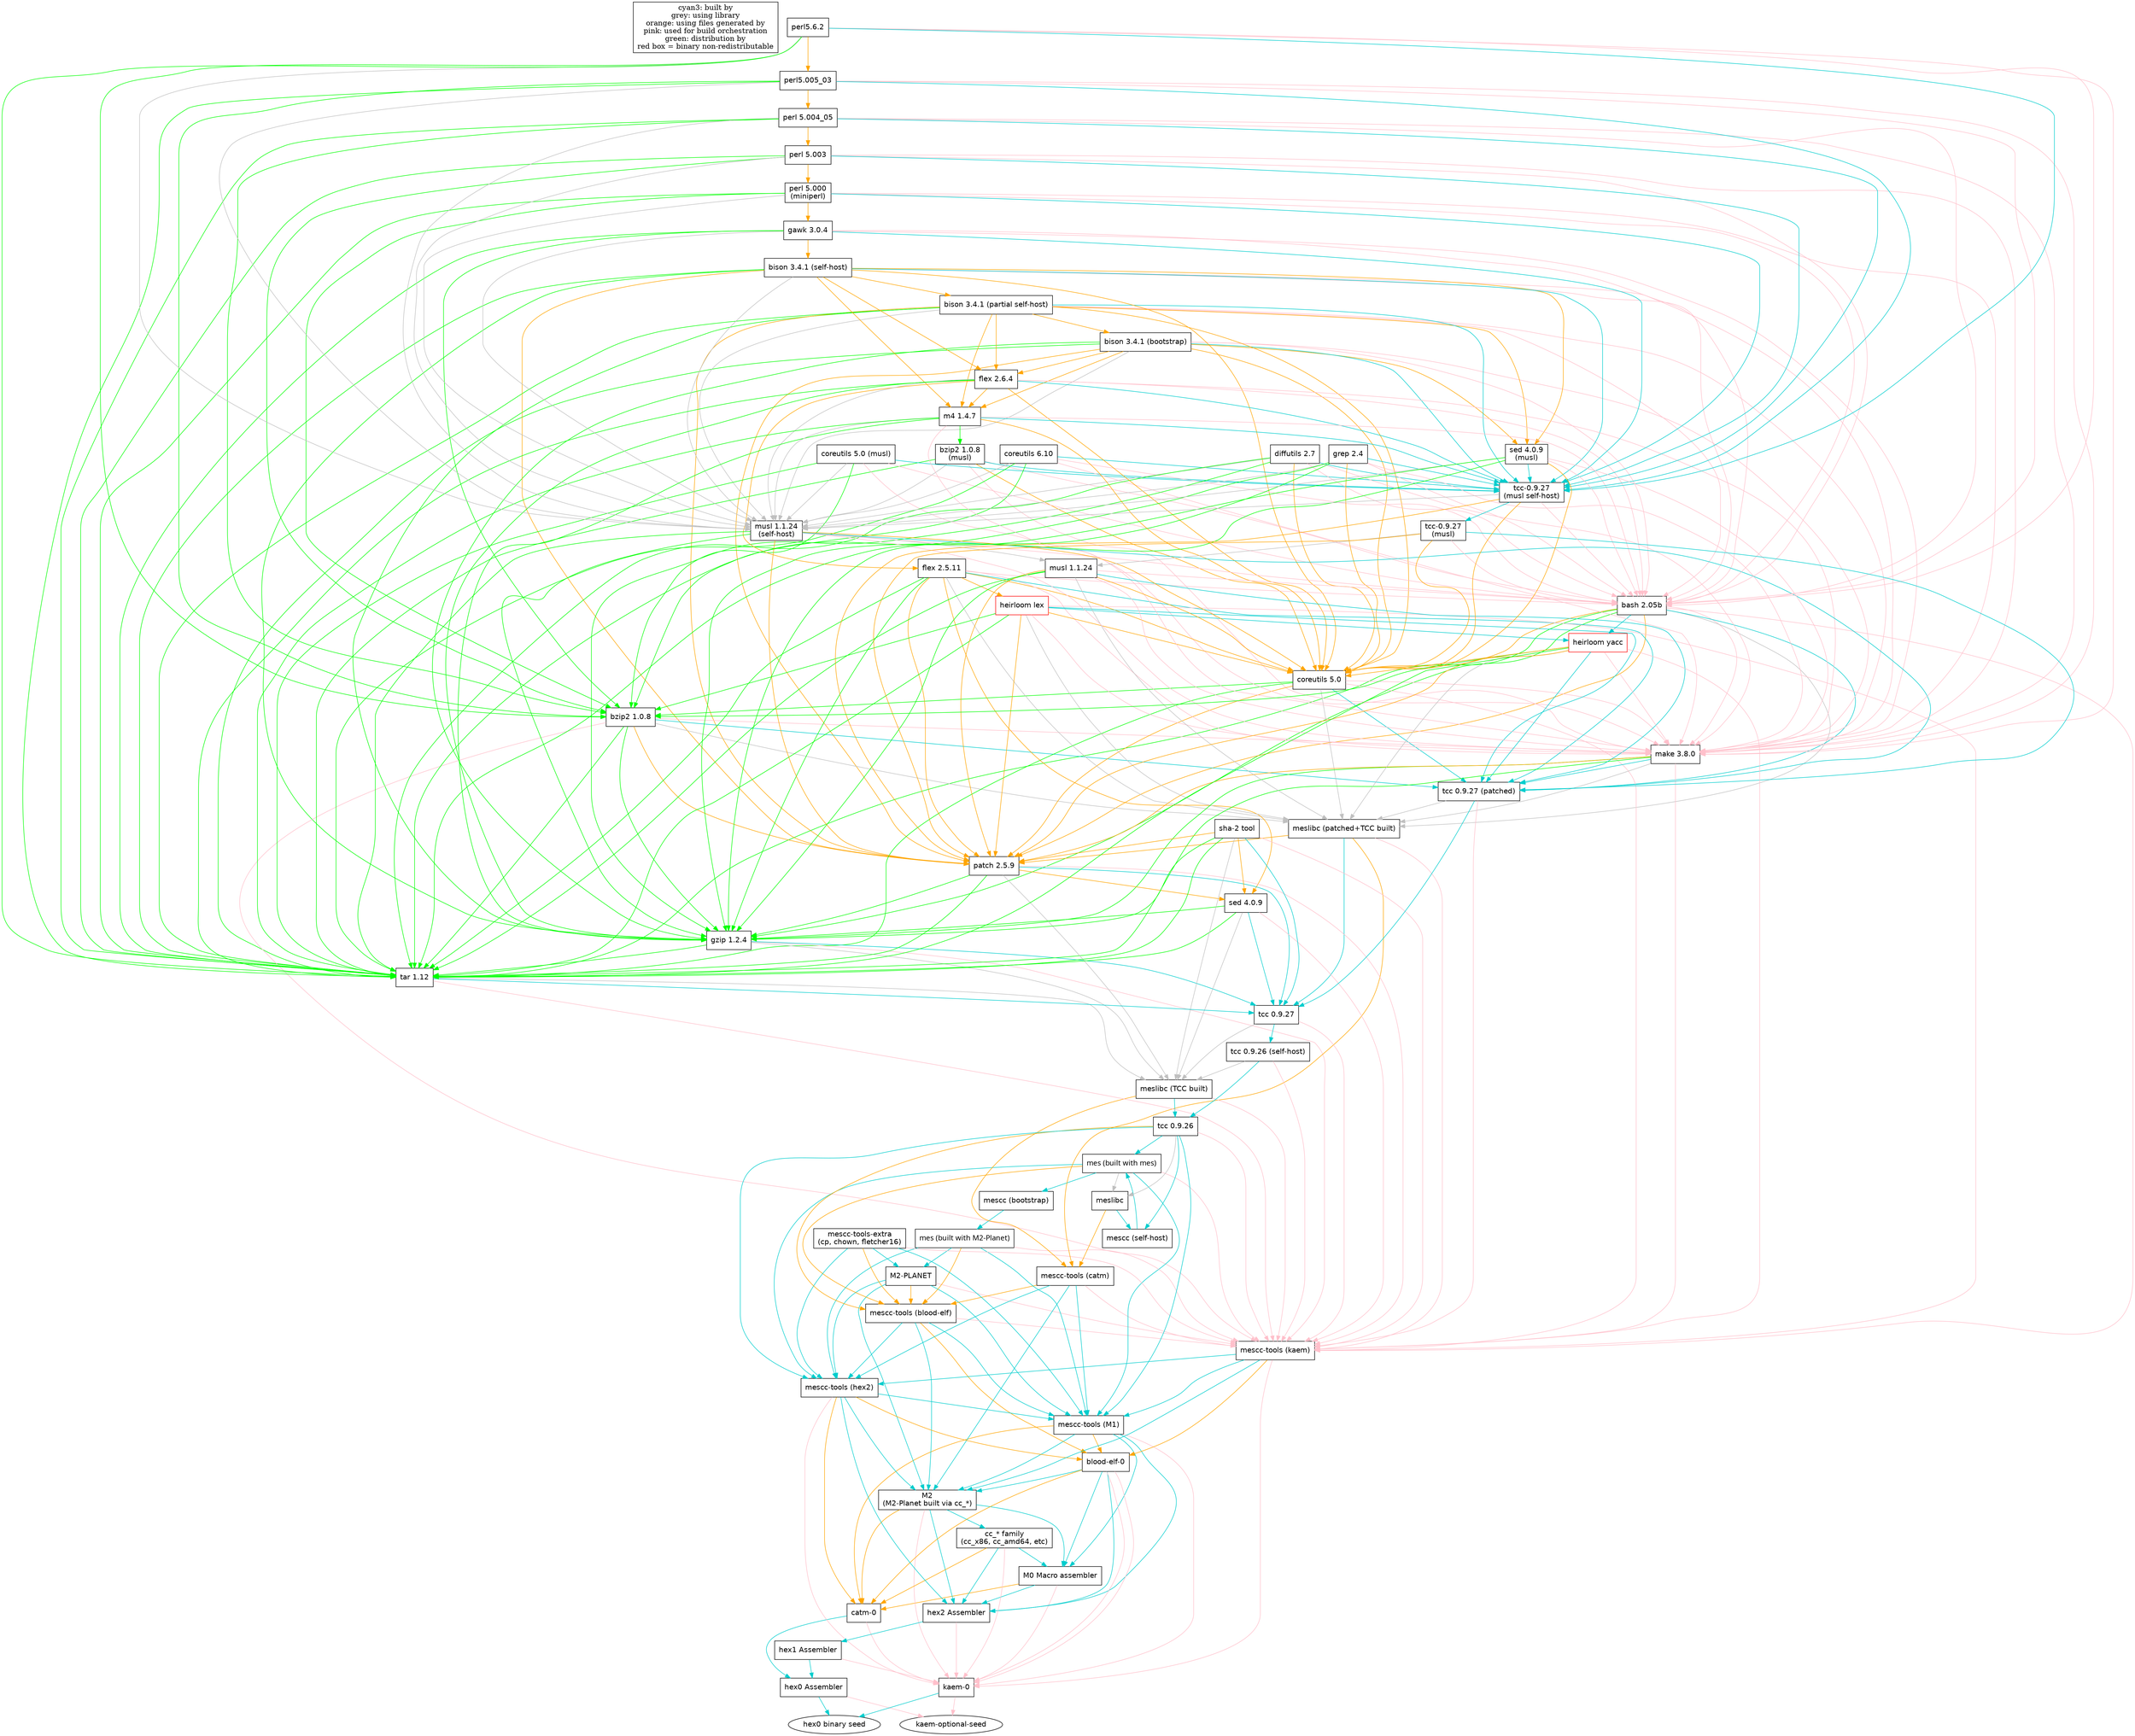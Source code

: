 digraph "live-bootstrap" {
	"NULL"  [label = "cyan3: built by\ngrey: using library\norange: using files generated by\npink: used for build orchestration\ngreen: distribution by\nred box = binary non-redistributable", shape = box];

	# boxes of software
	"M0-Macro" [label = "M0 Macro assembler", shape = box, fontname = Helvetica];
	"M1" [label = "mescc-tools (M1)", shape = box, fontname = Helvetica];
	"M2" [label = "M2\n(M2-Planet built via cc_*)", shape = box, fontname = Helvetica];
	"M2-Planet" [label = "M2-PLANET", shape = box, fontname = Helvetica];
	"bash" [label = "bash 2.05b", shape=box, fontname=Helvetica];
	"bison0" [label = "bison 3.4.1 (bootstrap)", shape=box, fontname=Helvetica];
	"bison1" [label = "bison 3.4.1 (partial self-host)", shape=box, fontname=Helvetica];
	"bison2" [label = "bison 3.4.1 (self-host)", shape=box, fontname=Helvetica];
	"blood-elf" [label = "mescc-tools (blood-elf)", shape = box, fontname = Helvetica];
	"blood-elf-0" [label = "blood-elf-0", shape = box, fontname = Helvetica];
	"bzip2" [label = "bzip2 1.0.8", shape=box, fontname=Helvetica];
	"bzip2-musl" [label = "bzip2 1.0.8\n(musl)", shape=box, fontname=Helvetica];
	"catm" [label = "mescc-tools (catm)", shape = box, fontname = Helvetica];
	"catm-0" [label = "catm-0", shape = box, fontname = Helvetica];
	"cc_*" [label = "cc_* family\n(cc_x86, cc_amd64, etc)", shape = box, fontname = Helvetica];
	"coreutils5" [label = "coreutils 5.0", shape=box, fontname=Helvetica];
	"coreutils5-musl" [label = "coreutils 5.0 (musl)", shape=box, fontname=Helvetica];
	"coreutils6" [label = "coreutils 6.10", shape=box, fontname=Helvetica];
	"diffutils" [label = "diffutils 2.7", shape=box, fontname=Helvetica];
	"flex" [label = "flex 2.6.4", shape=box, fontname=Helvetica];
	"flex0" [label = "flex 2.5.11", shape=box, fontname=Helvetica];
	"gawk" [label = "gawk 3.0.4", shape=box, fontname=Helvetica];
	"grep" [label = "grep 2.4", shape=box, fontname=Helvetica];
	"gzip" [label = "gzip 1.2.4", shape=box, fontname=Helvetica];
	"hex0-assembler" [label = "hex0 Assembler", shape = box, fontname = Helvetica];
	"hex0-seed" [label = "hex0 binary seed", fontname = Helvetica];
	"hex1-assembler" [label = "hex1 Assembler", shape = box, fontname = Helvetica];
	"hex2" [label = "mescc-tools (hex2)", shape = box, fontname = Helvetica];
	"hex2-assembler" [label = "hex2 Assembler", shape = box, fontname = Helvetica];
	"kaem" [label = "mescc-tools (kaem)", shape = box, fontname = Helvetica];
	"kaem-0" [label = "kaem-0", shape=box, fontname = Helvetica];
	"kaem-optional-seed" [label = "kaem-optional-seed", fontname = Helvetica];
	"lex" [label = "heirloom lex", shape=box, fontname=Helvetica, color=red];
	"m4" [label = "m4 1.4.7", shape=box, fontname=Helvetica];
	"make" [label = "make 3.8.0", shape=box, fontname=Helvetica];
	"mes" [label = "mes (built with mes)", shape = box, fontname = Helventica];
	"mes-m2" [label = "mes (built with M2-Planet)", shape = box, fontname = Helventica];
	"mescc" [label = "mescc (self-host)", shape = box, fontname = Helvetica];
	"mescc-0" [label = "mescc (bootstrap)", shape = box, fontname = Helvetica];
	"mescc-tools-extra" [label = "mescc-tools-extra\n(cp, chown, fletcher16)", shape=box, fontname=Helvetica];
	"meslibc" [label = "meslibc", shape = box, fontname = Helvetica];
	"meslibc-patch" [label = "meslibc (patched+TCC built)", shape = box, fontname = Helvetica];
	"meslibc-tcc" [label = "meslibc (TCC built)", shape = box, fontname = Helvetica];
	"musl1" [label = "musl 1.1.24", shape=box, fontname=Helvetica];
	"musl2" [label = "musl 1.1.24\n(self-host)", shape=box, fontname=Helvetica];
	"patch" [label = "patch 2.5.9", shape=box, fontname=Helvetica];
	"perl0" [label = "perl 5.000\n(miniperl)", shape=box, fontname=Helvetica];
	"perl1" [label = "perl 5.003", shape=box, fontname=Helvetica];
	"perl2" [label = "perl 5.004_05", shape=box, fontname=Helvetica];
	"perl3" [label = "perl5.005_03", shape=box, fontname=Helvetica];
	"perl4" [label = "perl5.6.2", shape=box, fontname=Helvetica];
	"sed" [label = "sed 4.0.9", shape=box, fontname=Helvetica];
	"sed-musl" [label = "sed 4.0.9\n(musl)", shape=box, fontname=Helvetica];
	"sha-2" [label = "sha-2 tool", shape=box, fontname=Helvetica];
	"tar" [label = "tar 1.12", shape=box, fontname=Helvetica];
	"tcc 0.9.26" [label = "tcc 0.9.26 (self-host)", shape = box, fontname = Helvetica];
	"tcc 0.9.26-0" [label = "tcc 0.9.26", shape = box, fontname = Helvetica];
	"tcc" [label = "tcc 0.9.27", shape = box, fontname = Helvetica];
	"tcc-musl0" [label = "tcc-0.9.27\n(musl)", shape = box, fontname = Helvetica];
	"tcc-musl1" [label = "tcc-0.9.27\n(musl self-host)", shape = box, fontname = Helvetica];
	"tcc-patch" [label = "tcc 0.9.27 (patched)", shape = box, fontname = Helvetica];
	"yacc" [label = "heirloom yacc", shape=box, fontname=Helvetica, color=red];

	subgraph "stage0-posix" {
	# Step 0a
	"hex0-assembler" -> "hex0-seed" [color = cyan3];
	"hex0-assembler" -> "kaem-optional-seed" [color = pink];
	# Step 0b
	"kaem-0" -> "hex0-seed" [color = cyan3];
	"kaem-0" -> "kaem-optional-seed" [color = pink];
	# Step 1a
	"hex1-assembler" -> "hex0-assembler" [color = cyan3];
	"hex1-assembler" -> "kaem-0" [color = pink];
	# Step 1b
	"catm-0" -> "hex0-assembler" [color = cyan3];
	"catm-0" -> "kaem-0" [color = pink];
	# Step 2
	"hex2-assembler" -> "kaem-0" [color = pink];
	"hex2-assembler" -> "hex1-assembler" [color = cyan3];
	# Step 3
	"M0-Macro" -> "catm-0" [color = orange];
	"M0-Macro" -> "hex2-assembler" [color = cyan3];
	"M0-Macro" -> "kaem-0" [color = pink];
	# Step 4
	"cc_*" -> "M0-Macro" [color = cyan3];
	"cc_*" -> "catm-0" [color = orange];
	"cc_*" -> "hex2-assembler" [color = cyan3];
	"cc_*" -> "kaem-0" [color = pink];
	# Step 5
	"M2" -> "cc_*" [color = cyan3];
	"M2" -> "catm-0" [color = orange];
	"M2" -> "M0-Macro" [color = cyan3];
	"M2" -> "hex2-assembler" [color = cyan3];
	"M2" -> "kaem-0" [color = pink];
	# Step 6
	"blood-elf-0" -> "M2" [color = cyan3];
	"blood-elf-0" -> "catm-0" [color = orange];
	"blood-elf-0" -> "M0-Macro" [color = cyan3];
	"blood-elf-0" -> "kaem-0" [color = pink];
	"blood-elf-0" -> "hex2-assembler" [color = cyan3];
	"blood-elf-0" -> "kaem-0" [color = pink];
	# Step 7
	"M1" -> "M2" [color = cyan3];
	"M1" -> "blood-elf-0" [color = orange];
	"M1" -> "catm-0" [color = orange];
	"M1" -> "M0-Macro" [color = cyan3];
	"M1" -> "hex2-assembler" [color = cyan3];
	"M1" -> "kaem-0" [color = pink];
	# Step 8
	"hex2" -> "M2" [color = cyan3];
	"hex2" -> "blood-elf-0" [color = orange];
	"hex2" -> "M1" [color = cyan3];
	"hex2" -> "catm-0" [color = orange];
	"hex2" -> "hex2-assembler" [color = cyan3];
	"hex2" -> "kaem-0" [color = pink];
	# Step 9
	"kaem" -> "M2" [color = cyan3];
	"kaem" -> "blood-elf-0" [color = orange];
	"kaem" -> "M1" [color = cyan3];
	"kaem" -> "hex2" [color = cyan3];
	"kaem" -> "kaem-0" [color = pink];
	# Step 10
	"blood-elf" -> "M2" [color = cyan3];
	"blood-elf" -> "blood-elf-0" [color = orange];
	"blood-elf" -> "M1" [color = cyan3];
	"blood-elf" -> "hex2" [color = cyan3];
	"blood-elf" -> "kaem" [color = pink];
	# Step 11
	"catm" -> "M2" [color = cyan3];
	"catm" -> "blood-elf" [color = orange];
	"catm" -> "M1" [color = cyan3];
	"catm" -> "hex2" [color = cyan3];
	"catm" -> "kaem" [color = pink];
	# Step 12
	"M2-Planet" -> "M2" [color = cyan3];
	"M2-Planet" -> "blood-elf" [color = orange];
	"M2-Planet" -> "M1" [color = cyan3];
	"M2-Planet" -> "hex2" [color = cyan3];
	"M2-Planet" -> "kaem" [color = pink];

	# Step 13
	"mes-m2" -> "M2-Planet" [color = cyan3];
	"mes-m2" -> "blood-elf" [color = orange];
	"mes-m2" -> "M1" [color = cyan3];
	"mes-m2" -> "hex2" [color = cyan3];
	"mes-m2" -> "kaem" [color = pink];
	}

	subgraph extra {
	"mescc-tools-extra" -> "M1" [color = cyan3];
	"mescc-tools-extra" -> "M2-Planet" [color=cyan3];
	"mescc-tools-extra" -> "blood-elf" [color = orange];
	"mescc-tools-extra" -> "hex2" [color = cyan3];
	"mescc-tools-extra" -> "kaem" [color = pink];
	}

	# AFTER is done here

	subgraph mes {
	"mescc-0" -> "mes-m2" [color = cyan3];

	"meslibc" -> "mescc" [color = cyan3];
	"meslibc" -> "catm" [color = orange];

	"mes" -> "M1" [color = cyan3];
	"mes" -> "blood-elf" [color = orange];
	"mes" -> "hex2" [color = cyan3];
	"mes" -> "kaem" [color = pink];
	"mes" -> "mescc-0" [color = cyan3];
	"mes" -> "meslibc" [color = grey];

	"mescc" -> "mes" [color = cyan3];
	}

	subgraph "tinycc 0.9.26" {
	"tcc 0.9.26-0" -> "M1" [color = cyan3];
	"tcc 0.9.26-0" -> "blood-elf" [color = orange];
	"tcc 0.9.26-0" -> "hex2" [color = cyan3];
	"tcc 0.9.26-0" -> "kaem" [color = pink];
	"tcc 0.9.26-0" -> "mes" [color = cyan3];
	"tcc 0.9.26-0" -> "mescc" [color = cyan3];
	"tcc 0.9.26-0" -> "meslibc" [color = grey];

	"meslibc-tcc" -> "tcc 0.9.26-0" [color = cyan3];
	"meslibc-tcc" -> "catm" [color = orange];
	"meslibc-tcc" -> "kaem" [color = pink];

	"tcc 0.9.26" -> "tcc 0.9.26-0" [color = cyan3];
	"tcc 0.9.26" -> "kaem" [color = pink];
	"tcc 0.9.26" -> "meslibc-tcc" [color = grey];
	}

	subgraph "tinycc 0.9.27" {
	"tcc" -> "kaem" [color = pink];
	"tcc" -> "meslibc-tcc" [color = grey];
	"tcc" -> "tcc 0.9.26" [color = cyan3];
	}

	subgraph "tar 1.12" {
	"tar" -> "kaem" [color = pink];
	"tar" -> "meslibc-tcc" [color = grey];
	"tar" -> "tcc" [color = cyan3];
	}

	subgraph "gzip 1.2.4" {
	"gzip" -> "kaem" [color = pink];
	"gzip" -> "meslibc-tcc" [color = grey];
	"gzip" -> "tar" [color = green];
	"gzip" -> "tcc" [color = cyan3];
	}

	subgraph "sed 4.0.9" {
	"sed" -> "gzip" [color = green];
	"sed" -> "kaem" [color = pink];
	"sed" -> "meslibc-tcc" [color = grey];
	"sed" -> "tar" [color = green];
	"sed" -> "tcc" [color = cyan3];
	}

	subgraph "patch 2.5.9" {
	"patch" -> "gzip" [color = green];
	"patch" -> "kaem" [color = pink];
	"patch" -> "meslibc-tcc" [color = grey];
	"patch" -> "sed" [color = orange];
	"patch" -> "tar" [color = green];
	"patch" -> "tcc" [color = cyan3];
	}

	subgraph "sha-2" {
	"sha-2" -> "gzip" [color = green];
	"sha-2" -> "kaem" [color = pink];
	"sha-2" -> "meslibc-tcc" [color = grey];
	"sha-2" -> "patch" [color = orange];
	"sha-2" -> "sed" [color = orange];
	"sha-2" -> "tar" [color = green];
	"sha-2" -> "tcc" [color = cyan3];
	}

	# We Redo checksums using sha256sum here

	subgraph "patched mes-libc" {
	"meslibc-patch" -> "tcc" [color = cyan3];
	"meslibc-patch" -> "catm" [color = orange];
	"meslibc-patch" -> "patch" [color = orange];
	"meslibc-patch" -> "kaem" [color = pink];
	}

	subgraph "patched tcc" {
	"tcc-patch" -> "kaem" [color = pink];
	"tcc-patch" -> "meslibc-patch" [color = grey];
	"tcc-patch" -> "tcc" [color = cyan3];
	}

	subgraph "make 3.80" {
	"make" -> "gzip" [color = green];
	"make" -> "kaem" [color = pink];
	"make" -> "meslibc-patch" [color = grey];
	"make" -> "patch" [color = orange];
	"make" -> "tar" [color = green];
	"make" -> "tcc-patch" [color = cyan3];
	}

	subgraph "bzip2 1.0.8" {
	"bzip2" -> "gzip" [color = green];
	"bzip2" -> "kaem" [color = pink];
	"bzip2" -> "make" [color = pink];
	"bzip2" -> "meslibc-patch" [color = grey];
	"bzip2" -> "patch" [color = orange];
	"bzip2" -> "tar" [color = green];
	"bzip2" -> "tcc-patch" [color = cyan3];
	}

	subgraph "coreutils 5.0" {
	"coreutils5" -> "bzip2" [color = green];
	"coreutils5" -> "kaem" [color = pink];
	"coreutils5" -> "make" [color = pink];
	"coreutils5" -> "meslibc-patch" [color = grey];
	"coreutils5" -> "patch" [color = orange];
	"coreutils5" -> "tar" [color = green];
	"coreutils5" -> "tcc-patch" [color = cyan3];
	}

	subgraph "heirloom devtools" {
	"yacc" -> "bzip2" [color = green];
	"yacc" -> "coreutils5" [color = orange];
	"yacc" -> "kaem" [color = pink];
	"yacc" -> "make" [color = pink];
	"yacc" -> "meslibc-patch" [color = grey];
	"yacc" -> "patch" [color = orange];
	"yacc" -> "tar" [color = green];
	"yacc" -> "tcc-patch" [color = cyan3];

	"lex" -> "bzip2" [color = green];
	"lex" -> "coreutils5" [color = orange];
	"lex" -> "kaem" [color = pink];
	"lex" -> "make" [color = pink];
	"lex" -> "meslibc-patch" [color = grey];
	"lex" -> "patch" [color = orange];
	"lex" -> "tar" [color = green];
	"lex" -> "tcc-patch" [color = cyan3];
	"lex" -> "yacc" [color = cyan3];
	}

	subgraph "bash 2.05b" {
	"bash" -> "coreutils5" [color = orange];
	"bash" -> "gzip" [color = green];
	"bash" -> "kaem" [color = pink];
	"bash" -> "make" [color = pink];
	"bash" -> "meslibc-patch" [color = grey];
	"bash" -> "patch" [color = orange];
	"bash" -> "tar" [color = green];
	"bash" -> "tcc-patch" [color = cyan3];
	"bash" -> "yacc" [color = cyan3];
	}

	subgraph "flex 2.5.11" {
	"flex0" -> "bash" [color = pink];
	"flex0" -> "coreutils5" [color = orange];
	"flex0" -> "gzip" [color = green];
	"flex0" -> "lex" [color = orange];
	"flex0" -> "make" [color = pink];
	"flex0" -> "meslibc-patch" [color = grey];
	"flex0" -> "patch" [color = orange];
	"flex0" -> "sed" [color = orange];
	"flex0" -> "tar" [color = green];
	"flex0" -> "tcc-patch" [color = cyan3];
	}

	subgraph "musl 1.1.24" {
	"musl1" -> "bash" [color = pink];
	"musl1" -> "coreutils5" [color = orange];
	"musl1" -> "gzip" [color = green];
	"musl1" -> "make" [color = pink];
	"musl1" -> "meslibc-patch" [color = grey];
	"musl1" -> "patch" [color = orange];
	"musl1" -> "tar" [color = green];
	"musl1" -> "tcc-patch" [color = cyan3];
	}

	subgraph "tcc 0.9.27 (musl)" {
	"tcc-musl0" -> "bash" [color = pink];
	"tcc-musl0" -> "coreutils5" [color = orange];
	"tcc-musl0" -> "musl1" [color = grey];
	"tcc-musl0" -> "patch" [color = orange];
	"tcc-musl0" -> "tcc-patch" [color = cyan3];
	}

	subgraph "musl 1.1.24 (tcc-musl)" {
	"musl2" -> "bash" [color = pink];
	"musl2" -> "coreutils5" [color = orange];
	"musl2" -> "gzip" [color = green];
	"musl2" -> "make" [color = pink];
	"musl2" -> "musl1" [color = grey];
	"musl2" -> "patch" [color = orange];
	"musl2" -> "tar" [color = green];
	"musl2" -> "tcc-patch" [color = cyan3];
	}

	subgraph "tcc 0.9.27 (musl v2)" {
	"tcc-musl1" -> "bash" [color = pink];
	"tcc-musl1" -> "coreutils5" [color = orange];
	"tcc-musl1" -> "musl2" [color = grey];
	"tcc-musl1" -> "patch" [color = orange];
	"tcc-musl1" -> "tcc-musl0" [color = cyan3];
	}

	subgraph "sed 4.0.9" {
	"sed-musl" -> "bash" [color = pink];
	"sed-musl" -> "coreutils5" [color = orange];
	"sed-musl" -> "gzip" [color = green];
	"sed-musl" -> "make" [color = pink];
	"sed-musl" -> "musl2" [color = grey];
	"sed-musl" -> "tar" [color = green];
	"sed-musl" -> "tcc-musl1" [color = cyan3];
	}

	subgraph "bzip2 1.0.8" {
	"bzip2-musl" -> "bash" [color = pink];
	"bzip2-musl" -> "coreutils5" [color = orange];
	"bzip2-musl" -> "make" [color = pink];
	"bzip2-musl" -> "musl2" [color = grey];
	"bzip2-musl" -> "tar" [color = green];
	"bzip2-musl" -> "tcc-musl1" [color = cyan3];
	}

	subgraph "m4 1.4.7" {
	"m4" -> "bash" [color = pink];
	"m4" -> "coreutils5" [color = orange];
	"m4" -> "gzip" [color = green];
	"m4" -> "make" [color = pink];
	"m4" -> "musl2" [color = grey];
	"m4" -> "tar" [color = green];
	"m4" -> "bzip2-musl" [color = green];
	"m4" -> "tcc-musl1" [color = cyan3];
	}

	subgraph "flex 2.6.14" {
	"flex" -> "bash" [color = pink];
	"flex" -> "coreutils5" [color = orange];
	"flex" -> "flex0" [color = orange];
	"flex" -> "gzip" [color = green];
	"flex" -> "m4" [color = orange];
	"flex" -> "make" [color = pink];
	"flex" -> "musl2" [color = grey];
	"flex" -> "tar" [color = green];
	"flex" -> "tcc-musl1" [color = cyan3];
	}

	subgraph "bison 3.4.1" {
	"bison0" -> "bash" [color = pink];
	"bison0" -> "coreutils5" [color = orange];
	"bison0" -> "flex" [color = orange];
	"bison0" -> "gzip" [color = green];
	"bison0" -> "m4" [color = orange];
	"bison0" -> "make" [color = pink];
	"bison0" -> "musl2" [color = grey];
	"bison0" -> "patch" [color = orange];
	"bison0" -> "sed-musl" [color = orange];
	"bison0" -> "tar" [color = green];
	"bison0" -> "tcc-musl1" [color = cyan3];

	"bison1" -> "bash" [color = pink];
	"bison1" -> "bison0" [color = orange];
	"bison1" -> "coreutils5" [color = orange];
	"bison1" -> "flex" [color = orange];
	"bison1" -> "gzip" [color = green];
	"bison1" -> "m4" [color = orange];
	"bison1" -> "make" [color = pink];
	"bison1" -> "musl2" [color = grey];
	"bison1" -> "patch" [color = orange];
	"bison1" -> "sed-musl" [color = orange];
	"bison1" -> "tar" [color = green];
	"bison1" -> "tcc-musl1" [color = cyan3];

	"bison2" -> "bash" [color = pink];
	"bison2" -> "bison1" [color = orange];
	"bison2" -> "coreutils5" [color = orange];
	"bison2" -> "flex" [color = orange];
	"bison2" -> "gzip" [color = green];
	"bison2" -> "m4" [color = orange];
	"bison2" -> "make" [color = pink];
	"bison2" -> "musl2" [color = grey];
	"bison2" -> "patch" [color = orange];
	"bison2" -> "sed-musl" [color = orange];
	"bison2" -> "tar" [color = green];
	"bison2" -> "tcc-musl1" [color = cyan3];
	}

	subgraph "grep 2.4" {
	"grep" -> "bash" [color = pink];
	"grep" -> "coreutils5" [color = orange];
	"grep" -> "gzip" [color = green];
	"grep" -> "make" [color = pink];
	"grep" -> "musl2" [color = grey];
	"grep" -> "tar" [color = green];
	"grep" -> "tcc-musl1" [color = cyan3];
	}

	subgraph "diffutils 2.7" {
	"diffutils" -> "bash" [color = pink];
	"diffutils" -> "coreutils5" [color = orange];
	"diffutils" -> "gzip" [color = green];
	"diffutils" -> "make" [color = pink];
	"diffutils" -> "musl2" [color = grey];
	"diffutils" -> "tar" [color = green];
	"diffutils" -> "tcc-musl1" [color = cyan3];
	}

	subgraph "coreutils 5.0 musl" {
	"coreutils5-musl" -> "bzip2" [color = green];
	"coreutils5-musl" -> "bash" [color = pink];
	"coreutils5-musl" -> "make" [color = pink];
	"coreutils5-musl" -> "musl2" [color = grey];
	"coreutils5-musl" -> "tar" [color = green];
	"coreutils5-musl" -> "tcc-musl1" [color = cyan3];
	}

	subgraph "coreutils 6.10" {
	"coreutils6" -> "bzip2" [color = green];
	"coreutils6" -> "bash" [color = pink];
	"coreutils6" -> "make" [color = pink];
	"coreutils6" -> "musl2" [color = grey];
	"coreutils6" -> "tar" [color = green];
	"coreutils6" -> "tcc-musl1" [color = cyan3];
	}

	subgraph "gawk 3.0.4" {
	"gawk" -> "bison2" [color = orange];
	"gawk" -> "bzip2" [color = green];
	"gawk" -> "bash" [color = pink];
	"gawk" -> "make" [color = pink];
	"gawk" -> "musl2" [color = grey];
	"gawk" -> "tar" [color = green];
	"gawk" -> "tcc-musl1" [color = cyan3];
	}

	subgraph "perl" {
	"perl0" -> "bash" [color = pink];
	"perl0" -> "bzip2" [color = green];
	"perl0" -> "gawk" [color = orange];
	"perl0" -> "make" [color = pink];
	"perl0" -> "musl2" [color = grey];
	"perl0" -> "tar" [color = green];
	"perl0" -> "tcc-musl1" [color = cyan3];

	"perl1" -> "bash" [color = pink];
	"perl1" -> "bzip2" [color = green];
	"perl1" -> "perl0" [color = orange];
	"perl1" -> "make" [color = pink];
	"perl1" -> "musl2" [color = grey];
	"perl1" -> "tar" [color = green];
	"perl1" -> "tcc-musl1" [color = cyan3];

	"perl2" -> "bash" [color = pink];
	"perl2" -> "bzip2" [color = green];
	"perl2" -> "perl1" [color = orange];
	"perl2" -> "make" [color = pink];
	"perl2" -> "musl2" [color = grey];
	"perl2" -> "tar" [color = green];
	"perl2" -> "tcc-musl1" [color = cyan3];

	"perl3" -> "bash" [color = pink];
	"perl3" -> "bzip2" [color = green];
	"perl3" -> "perl2" [color = orange];
	"perl3" -> "make" [color = pink];
	"perl3" -> "musl2" [color = grey];
	"perl3" -> "tar" [color = green];
	"perl3" -> "tcc-musl1" [color = cyan3];

	"perl4" -> "bash" [color = pink];
	"perl4" -> "bzip2" [color = green];
	"perl4" -> "perl3" [color = orange];
	"perl4" -> "make" [color = pink];
	"perl4" -> "musl2" [color = grey];
	"perl4" -> "tar" [color = green];
	"perl4" -> "tcc-musl1" [color = cyan3];
	}
}
